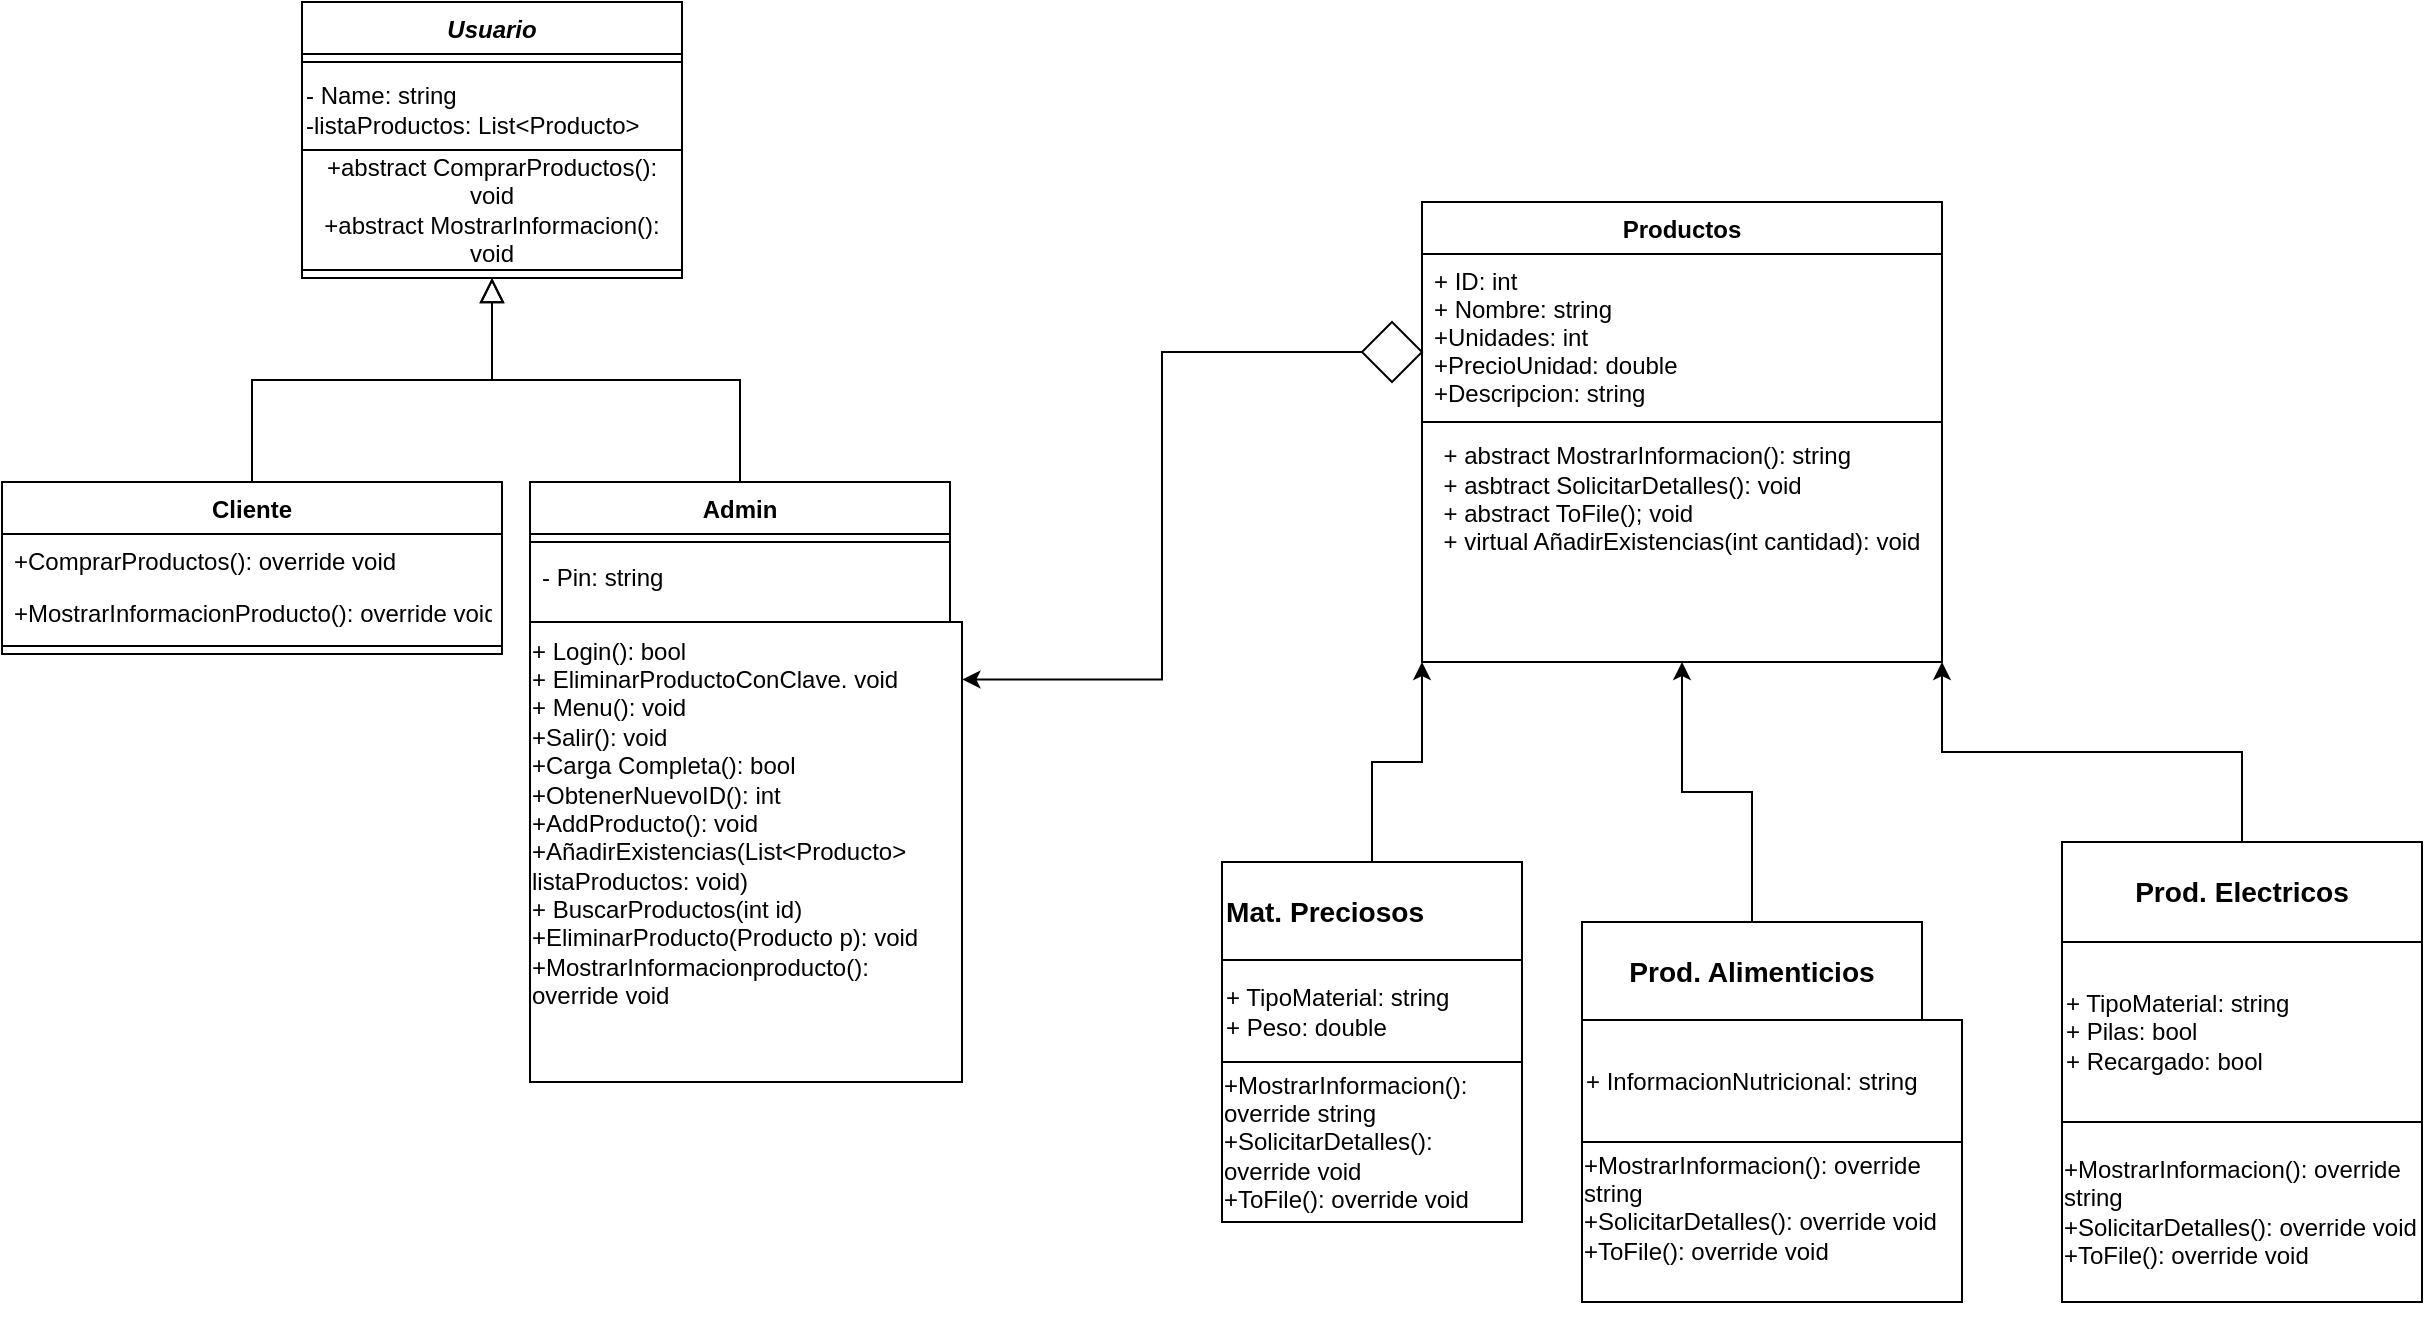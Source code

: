<mxfile version="24.2.2" type="github">
  <diagram id="C5RBs43oDa-KdzZeNtuy" name="Page-1">
    <mxGraphModel dx="1477" dy="824" grid="1" gridSize="10" guides="1" tooltips="1" connect="1" arrows="1" fold="1" page="1" pageScale="1" pageWidth="827" pageHeight="1169" math="0" shadow="0">
      <root>
        <mxCell id="WIyWlLk6GJQsqaUBKTNV-0" />
        <mxCell id="WIyWlLk6GJQsqaUBKTNV-1" parent="WIyWlLk6GJQsqaUBKTNV-0" />
        <mxCell id="zkfFHV4jXpPFQw0GAbJ--0" value="Usuario" style="swimlane;fontStyle=3;align=center;verticalAlign=top;childLayout=stackLayout;horizontal=1;startSize=26;horizontalStack=0;resizeParent=1;resizeLast=0;collapsible=1;marginBottom=0;rounded=0;shadow=0;strokeWidth=1;" parent="WIyWlLk6GJQsqaUBKTNV-1" vertex="1">
          <mxGeometry x="160" y="40" width="190" height="138" as="geometry">
            <mxRectangle x="230" y="140" width="160" height="26" as="alternateBounds" />
          </mxGeometry>
        </mxCell>
        <mxCell id="zkfFHV4jXpPFQw0GAbJ--4" value="" style="line;html=1;strokeWidth=1;align=left;verticalAlign=middle;spacingTop=-1;spacingLeft=3;spacingRight=3;rotatable=0;labelPosition=right;points=[];portConstraint=eastwest;" parent="zkfFHV4jXpPFQw0GAbJ--0" vertex="1">
          <mxGeometry y="26" width="190" height="8" as="geometry" />
        </mxCell>
        <mxCell id="KVD2aukKkULZzSk7sBRK-19" value="&lt;div&gt;- Name: string&lt;/div&gt;&lt;div&gt;-listaProductos: List&amp;lt;Producto&amp;gt;&lt;br&gt; &lt;/div&gt;" style="text;html=1;align=left;verticalAlign=middle;resizable=0;points=[];autosize=1;strokeColor=none;fillColor=none;" parent="zkfFHV4jXpPFQw0GAbJ--0" vertex="1">
          <mxGeometry y="34" width="190" height="40" as="geometry" />
        </mxCell>
        <mxCell id="0lGyNNXRtVz3WS-daWf8-3" value="&lt;div&gt;+abstract ComprarProductos(): void&lt;/div&gt;&lt;div&gt;+abstract MostrarInformacion(): void&lt;br&gt;&lt;/div&gt;" style="rounded=0;whiteSpace=wrap;html=1;" vertex="1" parent="zkfFHV4jXpPFQw0GAbJ--0">
          <mxGeometry y="74" width="190" height="60" as="geometry" />
        </mxCell>
        <mxCell id="zkfFHV4jXpPFQw0GAbJ--6" value="Cliente" style="swimlane;fontStyle=1;align=center;verticalAlign=top;childLayout=stackLayout;horizontal=1;startSize=26;horizontalStack=0;resizeParent=1;resizeLast=0;collapsible=1;marginBottom=0;rounded=0;shadow=0;strokeWidth=1;" parent="WIyWlLk6GJQsqaUBKTNV-1" vertex="1">
          <mxGeometry x="10" y="280" width="250" height="86" as="geometry">
            <mxRectangle x="130" y="380" width="160" height="26" as="alternateBounds" />
          </mxGeometry>
        </mxCell>
        <mxCell id="zkfFHV4jXpPFQw0GAbJ--7" value="+ComprarProductos(): override void" style="text;align=left;verticalAlign=top;spacingLeft=4;spacingRight=4;overflow=hidden;rotatable=0;points=[[0,0.5],[1,0.5]];portConstraint=eastwest;" parent="zkfFHV4jXpPFQw0GAbJ--6" vertex="1">
          <mxGeometry y="26" width="250" height="26" as="geometry" />
        </mxCell>
        <mxCell id="zkfFHV4jXpPFQw0GAbJ--8" value="+MostrarInformacionProducto(): override void" style="text;align=left;verticalAlign=top;spacingLeft=4;spacingRight=4;overflow=hidden;rotatable=0;points=[[0,0.5],[1,0.5]];portConstraint=eastwest;rounded=0;shadow=0;html=0;" parent="zkfFHV4jXpPFQw0GAbJ--6" vertex="1">
          <mxGeometry y="52" width="250" height="26" as="geometry" />
        </mxCell>
        <mxCell id="zkfFHV4jXpPFQw0GAbJ--9" value="" style="line;html=1;strokeWidth=1;align=left;verticalAlign=middle;spacingTop=-1;spacingLeft=3;spacingRight=3;rotatable=0;labelPosition=right;points=[];portConstraint=eastwest;" parent="zkfFHV4jXpPFQw0GAbJ--6" vertex="1">
          <mxGeometry y="78" width="250" height="8" as="geometry" />
        </mxCell>
        <mxCell id="zkfFHV4jXpPFQw0GAbJ--12" value="" style="endArrow=block;endSize=10;endFill=0;shadow=0;strokeWidth=1;rounded=0;curved=0;edgeStyle=elbowEdgeStyle;elbow=vertical;" parent="WIyWlLk6GJQsqaUBKTNV-1" source="zkfFHV4jXpPFQw0GAbJ--6" target="zkfFHV4jXpPFQw0GAbJ--0" edge="1">
          <mxGeometry width="160" relative="1" as="geometry">
            <mxPoint x="140" y="123" as="sourcePoint" />
            <mxPoint x="140" y="123" as="targetPoint" />
          </mxGeometry>
        </mxCell>
        <mxCell id="zkfFHV4jXpPFQw0GAbJ--13" value="Admin" style="swimlane;fontStyle=1;align=center;verticalAlign=top;childLayout=stackLayout;horizontal=1;startSize=26;horizontalStack=0;resizeParent=1;resizeLast=0;collapsible=1;marginBottom=0;rounded=0;shadow=0;strokeWidth=1;" parent="WIyWlLk6GJQsqaUBKTNV-1" vertex="1">
          <mxGeometry x="274" y="280" width="210" height="220" as="geometry">
            <mxRectangle x="340" y="380" width="170" height="26" as="alternateBounds" />
          </mxGeometry>
        </mxCell>
        <mxCell id="zkfFHV4jXpPFQw0GAbJ--15" value="" style="line;html=1;strokeWidth=1;align=left;verticalAlign=middle;spacingTop=-1;spacingLeft=3;spacingRight=3;rotatable=0;labelPosition=right;points=[];portConstraint=eastwest;" parent="zkfFHV4jXpPFQw0GAbJ--13" vertex="1">
          <mxGeometry y="26" width="210" height="8" as="geometry" />
        </mxCell>
        <mxCell id="zkfFHV4jXpPFQw0GAbJ--14" value="- Pin: string" style="text;align=left;verticalAlign=top;spacingLeft=4;spacingRight=4;overflow=hidden;rotatable=0;points=[[0,0.5],[1,0.5]];portConstraint=eastwest;" parent="zkfFHV4jXpPFQw0GAbJ--13" vertex="1">
          <mxGeometry y="34" width="210" height="56" as="geometry" />
        </mxCell>
        <mxCell id="zkfFHV4jXpPFQw0GAbJ--16" value="" style="endArrow=block;endSize=10;endFill=0;shadow=0;strokeWidth=1;rounded=0;curved=0;edgeStyle=elbowEdgeStyle;elbow=vertical;" parent="WIyWlLk6GJQsqaUBKTNV-1" source="zkfFHV4jXpPFQw0GAbJ--13" target="zkfFHV4jXpPFQw0GAbJ--0" edge="1">
          <mxGeometry width="160" relative="1" as="geometry">
            <mxPoint x="150" y="293" as="sourcePoint" />
            <mxPoint x="250" y="191" as="targetPoint" />
          </mxGeometry>
        </mxCell>
        <mxCell id="zkfFHV4jXpPFQw0GAbJ--17" value="Productos" style="swimlane;fontStyle=1;align=center;verticalAlign=top;childLayout=stackLayout;horizontal=1;startSize=26;horizontalStack=0;resizeParent=1;resizeLast=0;collapsible=1;marginBottom=0;rounded=0;shadow=0;strokeWidth=1;" parent="WIyWlLk6GJQsqaUBKTNV-1" vertex="1">
          <mxGeometry x="720" y="140" width="260" height="230" as="geometry">
            <mxRectangle x="550" y="140" width="160" height="26" as="alternateBounds" />
          </mxGeometry>
        </mxCell>
        <mxCell id="zkfFHV4jXpPFQw0GAbJ--18" value="+ ID: int&#xa;+ Nombre: string&#xa;+Unidades: int&#xa;+PrecioUnidad: double&#xa;+Descripcion: string&#xa;" style="text;align=left;verticalAlign=top;spacingLeft=4;spacingRight=4;overflow=hidden;rotatable=0;points=[[0,0.5],[1,0.5]];portConstraint=eastwest;" parent="zkfFHV4jXpPFQw0GAbJ--17" vertex="1">
          <mxGeometry y="26" width="260" height="84" as="geometry" />
        </mxCell>
        <mxCell id="0lGyNNXRtVz3WS-daWf8-10" value="&lt;div align=&quot;left&quot;&gt;+ abstract MostrarInformacion(): string&lt;br&gt;+ asbtract SolicitarDetalles(): void&lt;br&gt;+ abstract ToFile(); void&lt;br&gt;+ virtual AñadirExistencias(int cantidad): void&lt;/div&gt;&lt;div&gt;&lt;br&gt;&lt;/div&gt;&lt;div&gt;&lt;br&gt;&lt;br&gt;&lt;/div&gt;" style="rounded=0;whiteSpace=wrap;html=1;" vertex="1" parent="zkfFHV4jXpPFQw0GAbJ--17">
          <mxGeometry y="110" width="260" height="120" as="geometry" />
        </mxCell>
        <mxCell id="KVD2aukKkULZzSk7sBRK-7" style="edgeStyle=orthogonalEdgeStyle;rounded=0;orthogonalLoop=1;jettySize=auto;html=1;exitX=0.5;exitY=0;exitDx=0;exitDy=0;entryX=0;entryY=1;entryDx=0;entryDy=0;" parent="WIyWlLk6GJQsqaUBKTNV-1" source="KVD2aukKkULZzSk7sBRK-6" target="zkfFHV4jXpPFQw0GAbJ--17" edge="1">
          <mxGeometry relative="1" as="geometry" />
        </mxCell>
        <mxCell id="KVD2aukKkULZzSk7sBRK-6" value="&lt;p style=&quot;line-height: 110%;&quot;&gt;&lt;/p&gt;&lt;div style=&quot;line-height: 120%;&quot;&gt;&lt;h3 style=&quot;text-align: center; line-height: 120%;&quot;&gt;Mat. Preciosos&lt;/h3&gt;&lt;/div&gt;&lt;p&gt;&lt;/p&gt;" style="rounded=0;whiteSpace=wrap;html=1;align=left;" parent="WIyWlLk6GJQsqaUBKTNV-1" vertex="1">
          <mxGeometry x="620" y="470" width="150" height="50" as="geometry" />
        </mxCell>
        <mxCell id="KVD2aukKkULZzSk7sBRK-8" value="&lt;div&gt;+ TipoMaterial: string&lt;/div&gt;&lt;div&gt;+ Peso: double&lt;br&gt;&lt;/div&gt;" style="rounded=0;whiteSpace=wrap;html=1;align=left;" parent="WIyWlLk6GJQsqaUBKTNV-1" vertex="1">
          <mxGeometry x="620" y="519" width="150" height="51" as="geometry" />
        </mxCell>
        <mxCell id="KVD2aukKkULZzSk7sBRK-15" style="edgeStyle=orthogonalEdgeStyle;rounded=0;orthogonalLoop=1;jettySize=auto;html=1;exitX=0.5;exitY=0;exitDx=0;exitDy=0;entryX=0.5;entryY=1;entryDx=0;entryDy=0;" parent="WIyWlLk6GJQsqaUBKTNV-1" source="KVD2aukKkULZzSk7sBRK-10" target="zkfFHV4jXpPFQw0GAbJ--17" edge="1">
          <mxGeometry relative="1" as="geometry" />
        </mxCell>
        <mxCell id="KVD2aukKkULZzSk7sBRK-10" value="&lt;h3&gt;Prod. Alimenticios&lt;/h3&gt;" style="rounded=0;whiteSpace=wrap;html=1;" parent="WIyWlLk6GJQsqaUBKTNV-1" vertex="1">
          <mxGeometry x="800" y="500" width="170" height="50" as="geometry" />
        </mxCell>
        <mxCell id="KVD2aukKkULZzSk7sBRK-12" value="&lt;div&gt;+ InformacionNutricional: string&lt;/div&gt;" style="rounded=0;whiteSpace=wrap;html=1;align=left;" parent="WIyWlLk6GJQsqaUBKTNV-1" vertex="1">
          <mxGeometry x="800" y="549" width="190" height="61" as="geometry" />
        </mxCell>
        <mxCell id="KVD2aukKkULZzSk7sBRK-16" style="edgeStyle=orthogonalEdgeStyle;rounded=0;orthogonalLoop=1;jettySize=auto;html=1;exitX=0.5;exitY=0;exitDx=0;exitDy=0;entryX=1;entryY=1;entryDx=0;entryDy=0;" parent="WIyWlLk6GJQsqaUBKTNV-1" source="KVD2aukKkULZzSk7sBRK-13" target="zkfFHV4jXpPFQw0GAbJ--17" edge="1">
          <mxGeometry relative="1" as="geometry" />
        </mxCell>
        <mxCell id="KVD2aukKkULZzSk7sBRK-13" value="&lt;h3&gt;Prod. Electricos&lt;/h3&gt;" style="rounded=0;whiteSpace=wrap;html=1;" parent="WIyWlLk6GJQsqaUBKTNV-1" vertex="1">
          <mxGeometry x="1040" y="460" width="180" height="50" as="geometry" />
        </mxCell>
        <mxCell id="KVD2aukKkULZzSk7sBRK-17" value="&lt;div&gt;+ TipoMaterial: string&lt;/div&gt;&lt;div&gt;+ Pilas: bool&lt;/div&gt;&lt;div&gt;+ Recargado: bool&lt;br&gt;&lt;/div&gt;" style="rounded=0;whiteSpace=wrap;html=1;align=left;" parent="WIyWlLk6GJQsqaUBKTNV-1" vertex="1">
          <mxGeometry x="1040" y="510" width="180" height="90" as="geometry" />
        </mxCell>
        <mxCell id="0lGyNNXRtVz3WS-daWf8-6" value="&lt;div align=&quot;left&quot;&gt;+ Login(): bool&lt;/div&gt;&lt;div align=&quot;left&quot;&gt;+ EliminarProductoConClave. void&lt;/div&gt;&lt;div align=&quot;left&quot;&gt;+ Menu(): void&lt;/div&gt;&lt;div align=&quot;left&quot;&gt;+Salir(): void&lt;/div&gt;&lt;div align=&quot;left&quot;&gt;+Carga Completa(): bool&lt;/div&gt;&lt;div align=&quot;left&quot;&gt;+ObtenerNuevoID(): int&lt;/div&gt;&lt;div align=&quot;left&quot;&gt;+AddProducto(): void&lt;/div&gt;&lt;div align=&quot;left&quot;&gt;+AñadirExistencias(List&amp;lt;Producto&amp;gt; listaProductos: void)&lt;/div&gt;&lt;div align=&quot;left&quot;&gt;+ BuscarProductos(int id)&lt;/div&gt;&lt;div align=&quot;left&quot;&gt;+EliminarProducto(Producto p): void&lt;/div&gt;&lt;div align=&quot;left&quot;&gt;+MostrarInformacionproducto(): override void&lt;br&gt;&lt;/div&gt;&lt;div&gt;&lt;br&gt;&lt;/div&gt;&lt;div&gt;&lt;br&gt;&lt;/div&gt;" style="rounded=0;whiteSpace=wrap;html=1;" vertex="1" parent="WIyWlLk6GJQsqaUBKTNV-1">
          <mxGeometry x="274" y="350" width="216" height="230" as="geometry" />
        </mxCell>
        <mxCell id="0lGyNNXRtVz3WS-daWf8-12" value="&lt;div align=&quot;left&quot;&gt;+MostrarInformacion(): override string&lt;/div&gt;&lt;div align=&quot;left&quot;&gt;+SolicitarDetalles(): override void&lt;/div&gt;&lt;div align=&quot;left&quot;&gt;+ToFile(): override void&lt;br&gt;&lt;/div&gt;" style="rounded=0;whiteSpace=wrap;html=1;" vertex="1" parent="WIyWlLk6GJQsqaUBKTNV-1">
          <mxGeometry x="620" y="570" width="150" height="80" as="geometry" />
        </mxCell>
        <mxCell id="0lGyNNXRtVz3WS-daWf8-13" value="&#xa;&lt;div align=&quot;left&quot;&gt;+MostrarInformacion(): override string&lt;/div&gt;&lt;div align=&quot;left&quot;&gt;+SolicitarDetalles(): override void&lt;/div&gt;&lt;div align=&quot;left&quot;&gt;+ToFile(): override void&lt;/div&gt;&#xa;&#xa;" style="rounded=0;whiteSpace=wrap;html=1;" vertex="1" parent="WIyWlLk6GJQsqaUBKTNV-1">
          <mxGeometry x="800" y="610" width="190" height="80" as="geometry" />
        </mxCell>
        <mxCell id="0lGyNNXRtVz3WS-daWf8-14" value="&#xa;&lt;br&gt;&lt;div align=&quot;left&quot;&gt;+MostrarInformacion(): override string&lt;/div&gt;&lt;div align=&quot;left&quot;&gt;+SolicitarDetalles(): override void&lt;/div&gt;&lt;div align=&quot;left&quot;&gt;+ToFile(): override void&lt;/div&gt;&#xa;&#xa;" style="rounded=0;whiteSpace=wrap;html=1;" vertex="1" parent="WIyWlLk6GJQsqaUBKTNV-1">
          <mxGeometry x="1040" y="600" width="180" height="90" as="geometry" />
        </mxCell>
        <mxCell id="0lGyNNXRtVz3WS-daWf8-16" style="edgeStyle=orthogonalEdgeStyle;rounded=0;orthogonalLoop=1;jettySize=auto;html=1;entryX=1.001;entryY=0.125;entryDx=0;entryDy=0;entryPerimeter=0;" edge="1" parent="WIyWlLk6GJQsqaUBKTNV-1" source="0lGyNNXRtVz3WS-daWf8-15" target="0lGyNNXRtVz3WS-daWf8-6">
          <mxGeometry relative="1" as="geometry">
            <mxPoint x="540" y="410" as="targetPoint" />
          </mxGeometry>
        </mxCell>
        <mxCell id="0lGyNNXRtVz3WS-daWf8-15" value="" style="rhombus;whiteSpace=wrap;html=1;fillColor=default;" vertex="1" parent="WIyWlLk6GJQsqaUBKTNV-1">
          <mxGeometry x="690" y="200" width="30" height="30" as="geometry" />
        </mxCell>
      </root>
    </mxGraphModel>
  </diagram>
</mxfile>
